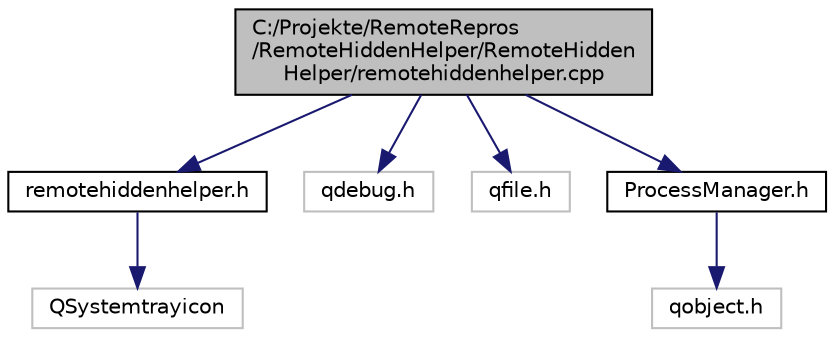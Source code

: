 digraph "C:/Projekte/RemoteRepros/RemoteHiddenHelper/RemoteHiddenHelper/remotehiddenhelper.cpp"
{
  edge [fontname="Helvetica",fontsize="10",labelfontname="Helvetica",labelfontsize="10"];
  node [fontname="Helvetica",fontsize="10",shape=record];
  Node0 [label="C:/Projekte/RemoteRepros\l/RemoteHiddenHelper/RemoteHidden\lHelper/remotehiddenhelper.cpp",height=0.2,width=0.4,color="black", fillcolor="grey75", style="filled", fontcolor="black"];
  Node0 -> Node1 [color="midnightblue",fontsize="10",style="solid",fontname="Helvetica"];
  Node1 [label="remotehiddenhelper.h",height=0.2,width=0.4,color="black", fillcolor="white", style="filled",URL="$remotehiddenhelper_8h.html"];
  Node1 -> Node2 [color="midnightblue",fontsize="10",style="solid",fontname="Helvetica"];
  Node2 [label="QSystemtrayicon",height=0.2,width=0.4,color="grey75", fillcolor="white", style="filled"];
  Node0 -> Node3 [color="midnightblue",fontsize="10",style="solid",fontname="Helvetica"];
  Node3 [label="qdebug.h",height=0.2,width=0.4,color="grey75", fillcolor="white", style="filled"];
  Node0 -> Node4 [color="midnightblue",fontsize="10",style="solid",fontname="Helvetica"];
  Node4 [label="qfile.h",height=0.2,width=0.4,color="grey75", fillcolor="white", style="filled"];
  Node0 -> Node5 [color="midnightblue",fontsize="10",style="solid",fontname="Helvetica"];
  Node5 [label="ProcessManager.h",height=0.2,width=0.4,color="black", fillcolor="white", style="filled",URL="$_process_manager_8h.html"];
  Node5 -> Node6 [color="midnightblue",fontsize="10",style="solid",fontname="Helvetica"];
  Node6 [label="qobject.h",height=0.2,width=0.4,color="grey75", fillcolor="white", style="filled"];
}
